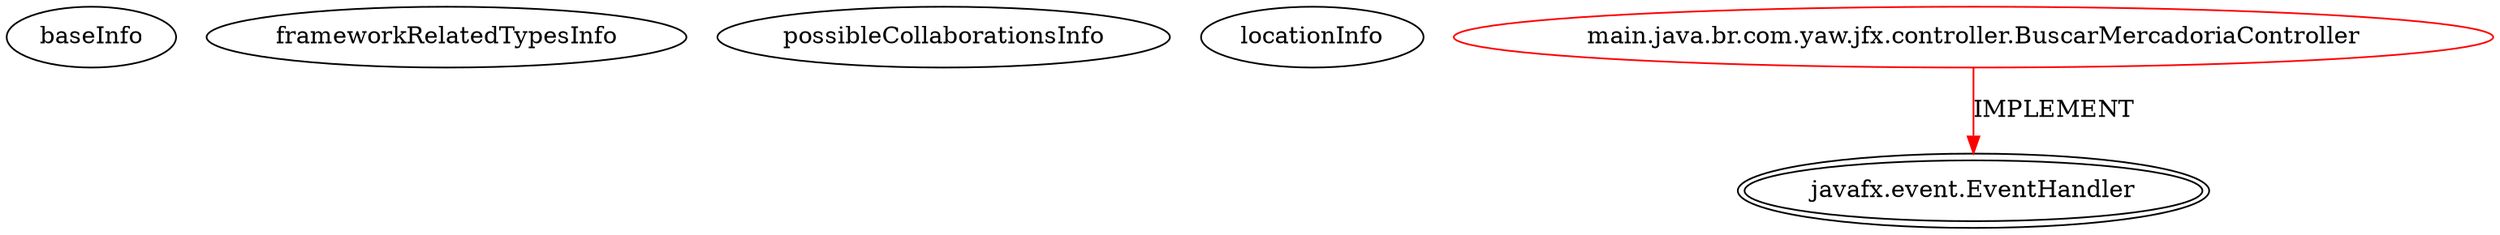 digraph {
baseInfo[graphId=4863,category="extension_graph",isAnonymous=false,possibleRelation=false]
frameworkRelatedTypesInfo[0="javafx.event.EventHandler"]
possibleCollaborationsInfo[]
locationInfo[projectName="yaw-javafx-jpa-crud",filePath="/yaw-javafx-jpa-crud/javafx-jpa-crud-master/src/main/java/br/com/yaw/jfx/controller/BuscarMercadoriaController.java",contextSignature="BuscarMercadoriaController",graphId="4863"]
0[label="main.java.br.com.yaw.jfx.controller.BuscarMercadoriaController",vertexType="ROOT_CLIENT_CLASS_DECLARATION",isFrameworkType=false,color=red]
1[label="javafx.event.EventHandler",vertexType="FRAMEWORK_INTERFACE_TYPE",isFrameworkType=true,peripheries=2]
0->1[label="IMPLEMENT",color=red]
}
